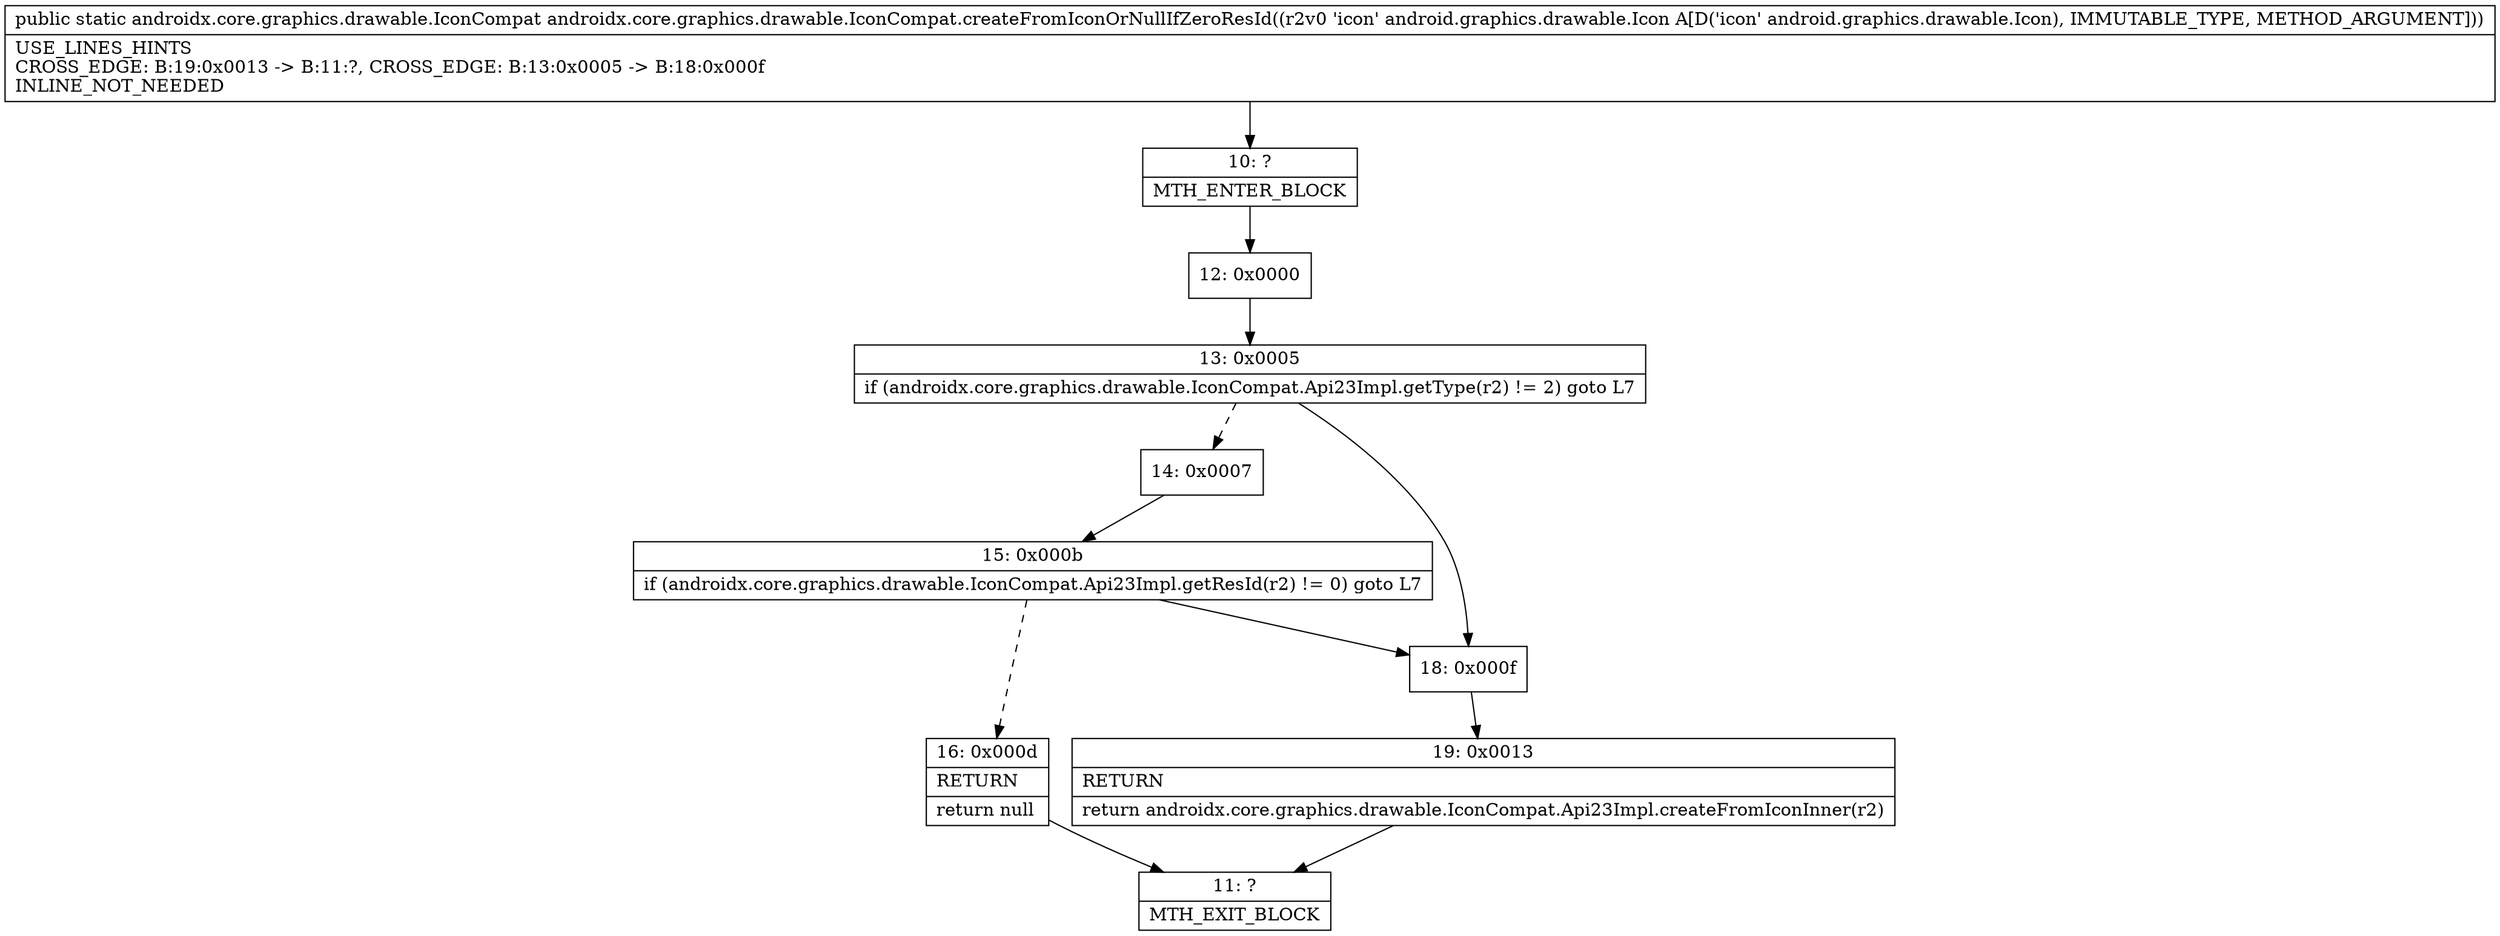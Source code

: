 digraph "CFG forandroidx.core.graphics.drawable.IconCompat.createFromIconOrNullIfZeroResId(Landroid\/graphics\/drawable\/Icon;)Landroidx\/core\/graphics\/drawable\/IconCompat;" {
Node_10 [shape=record,label="{10\:\ ?|MTH_ENTER_BLOCK\l}"];
Node_12 [shape=record,label="{12\:\ 0x0000}"];
Node_13 [shape=record,label="{13\:\ 0x0005|if (androidx.core.graphics.drawable.IconCompat.Api23Impl.getType(r2) != 2) goto L7\l}"];
Node_14 [shape=record,label="{14\:\ 0x0007}"];
Node_15 [shape=record,label="{15\:\ 0x000b|if (androidx.core.graphics.drawable.IconCompat.Api23Impl.getResId(r2) != 0) goto L7\l}"];
Node_16 [shape=record,label="{16\:\ 0x000d|RETURN\l|return null\l}"];
Node_11 [shape=record,label="{11\:\ ?|MTH_EXIT_BLOCK\l}"];
Node_18 [shape=record,label="{18\:\ 0x000f}"];
Node_19 [shape=record,label="{19\:\ 0x0013|RETURN\l|return androidx.core.graphics.drawable.IconCompat.Api23Impl.createFromIconInner(r2)\l}"];
MethodNode[shape=record,label="{public static androidx.core.graphics.drawable.IconCompat androidx.core.graphics.drawable.IconCompat.createFromIconOrNullIfZeroResId((r2v0 'icon' android.graphics.drawable.Icon A[D('icon' android.graphics.drawable.Icon), IMMUTABLE_TYPE, METHOD_ARGUMENT]))  | USE_LINES_HINTS\lCROSS_EDGE: B:19:0x0013 \-\> B:11:?, CROSS_EDGE: B:13:0x0005 \-\> B:18:0x000f\lINLINE_NOT_NEEDED\l}"];
MethodNode -> Node_10;Node_10 -> Node_12;
Node_12 -> Node_13;
Node_13 -> Node_14[style=dashed];
Node_13 -> Node_18;
Node_14 -> Node_15;
Node_15 -> Node_16[style=dashed];
Node_15 -> Node_18;
Node_16 -> Node_11;
Node_18 -> Node_19;
Node_19 -> Node_11;
}

